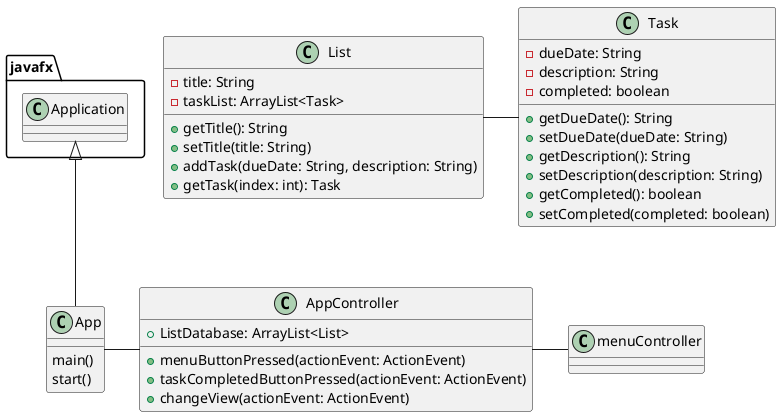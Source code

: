 @startuml
'https://plantuml.com/sequence-diagram

class App{
    main()
    start()
}

class AppController{
    + ListDatabase: ArrayList<List>

    + menuButtonPressed(actionEvent: ActionEvent)
    + taskCompletedButtonPressed(actionEvent: ActionEvent)
    + changeView(actionEvent: ActionEvent)

}

class List{
    - title: String
    - taskList: ArrayList<Task>

    + getTitle(): String
    + setTitle(title: String)
    + addTask(dueDate: String, description: String)
    + getTask(index: int): Task
}

class menuController{

}

class Task{
    - dueDate: String
    - description: String
    - completed: boolean

    + getDueDate(): String
    + setDueDate(dueDate: String)
    + getDescription(): String
    + setDescription(description: String)
    + getCompleted(): boolean
    + setCompleted(completed: boolean)
}

javafx.Application <|-- App

App -  AppController
AppController - menuController
List - Task
@enduml